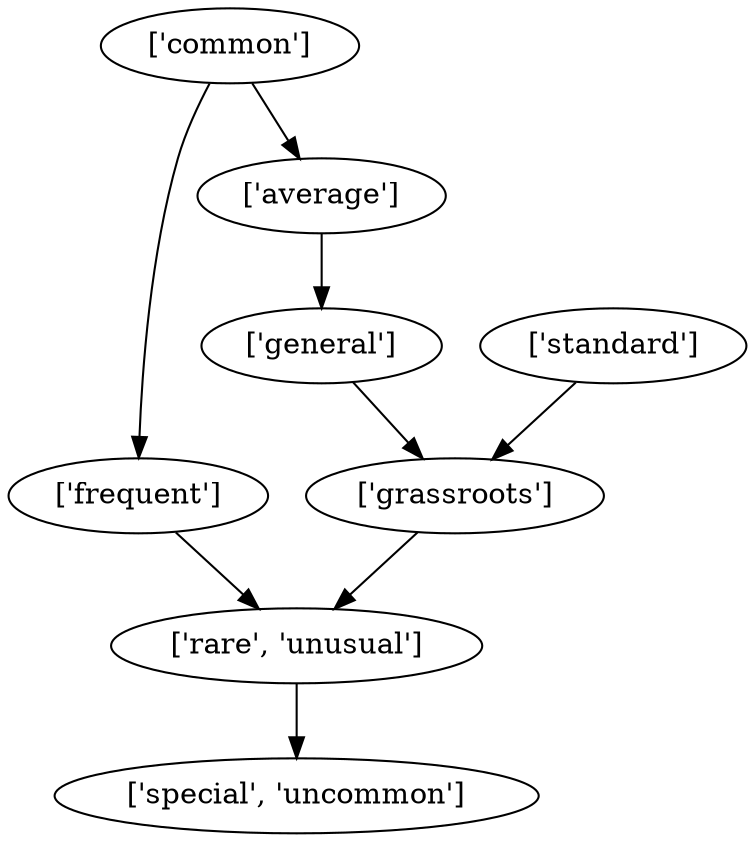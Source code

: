 strict digraph  {
	"['general']" -> "['grassroots']";
	"['grassroots']" -> "['rare', 'unusual']";
	"['common']" -> "['frequent']";
	"['common']" -> "['average']";
	"['frequent']" -> "['rare', 'unusual']";
	"['average']" -> "['general']";
	"['rare', 'unusual']" -> "['special', 'uncommon']";
	"['standard']" -> "['grassroots']";
}
